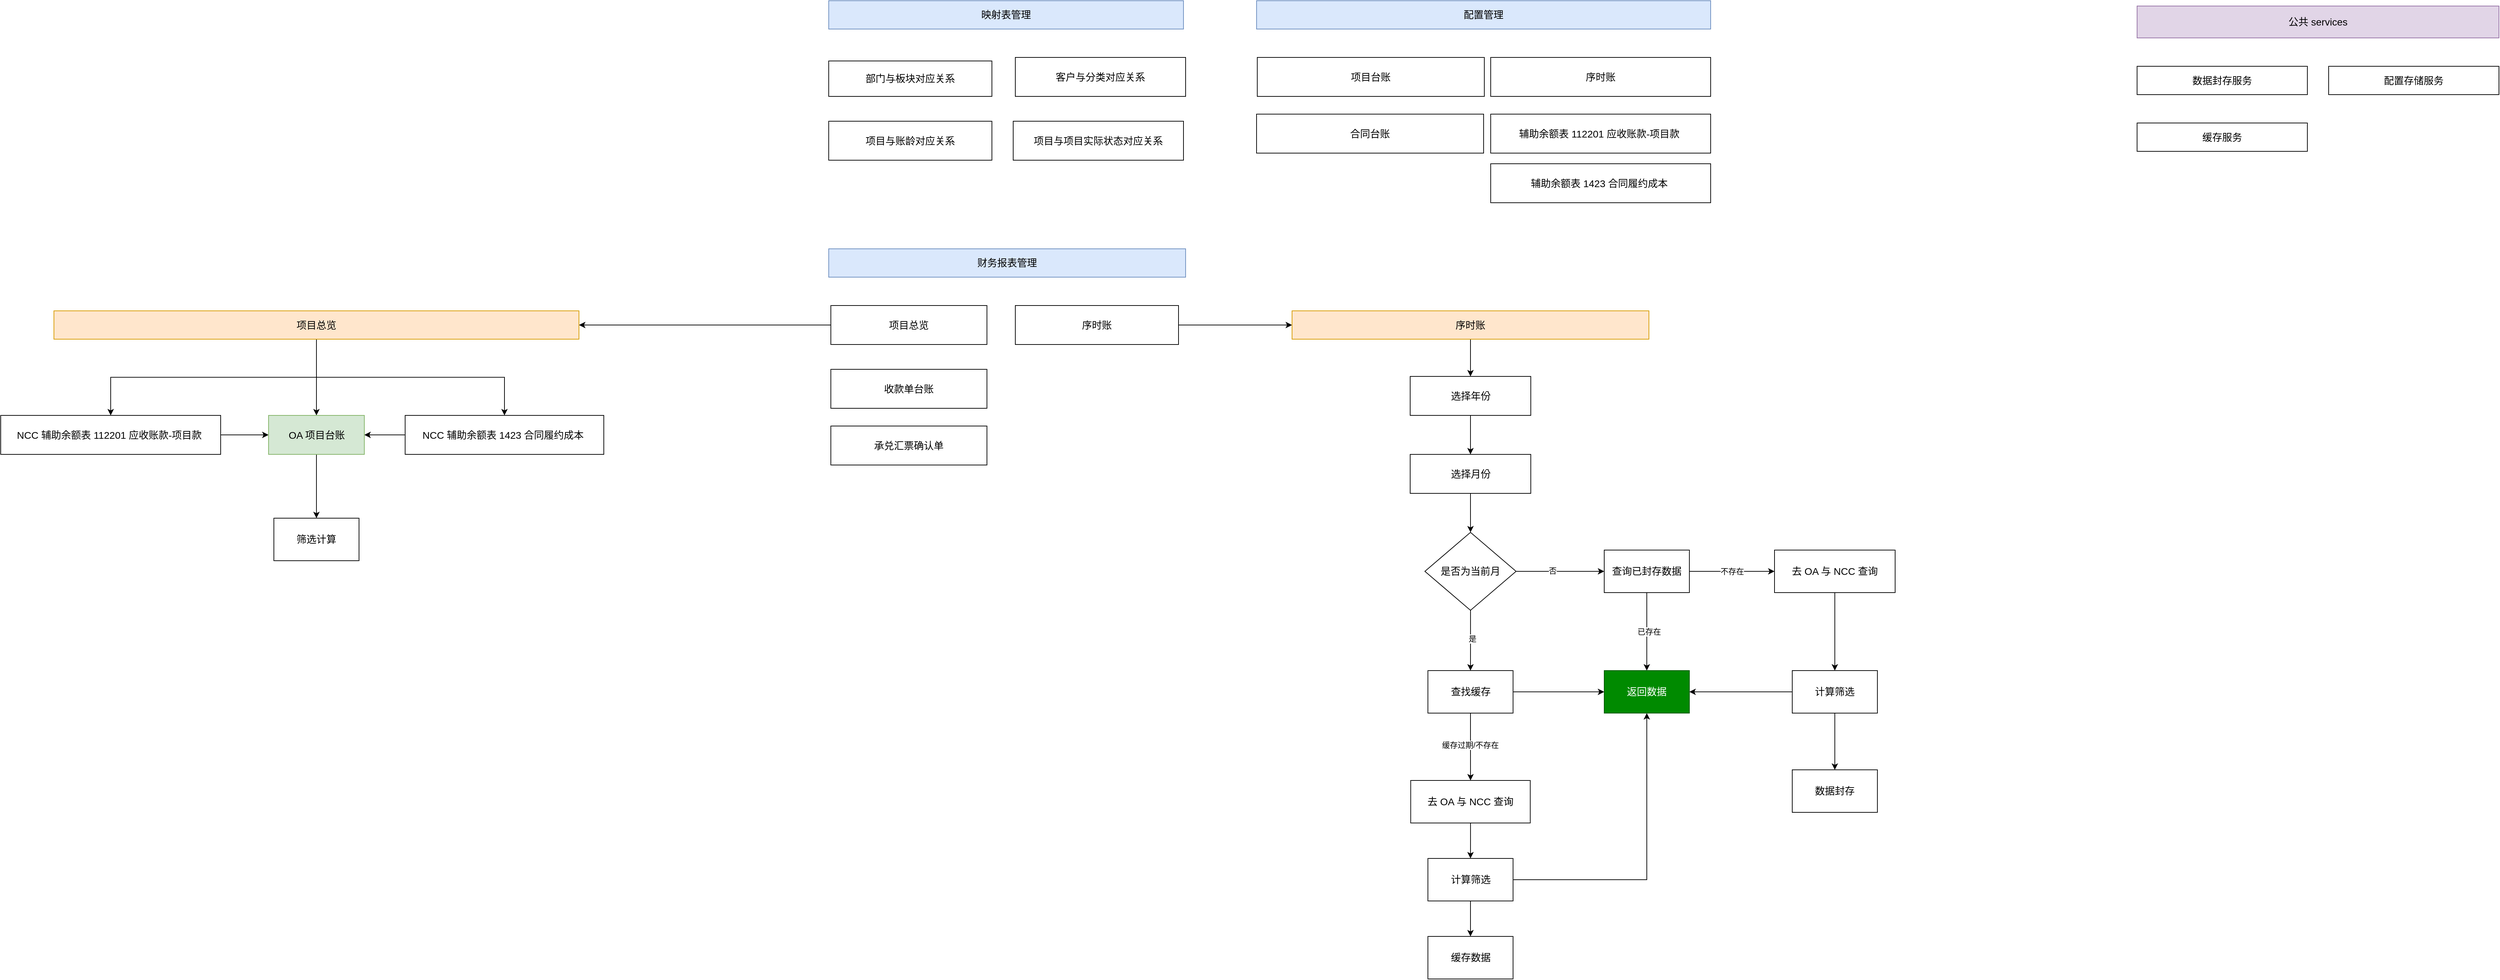 <mxfile version="21.5.2" type="github">
  <diagram name="第 1 页" id="1ec_RS1h40ruIxiW34ki">
    <mxGraphModel dx="3251" dy="2522" grid="1" gridSize="10" guides="1" tooltips="1" connect="1" arrows="1" fold="1" page="1" pageScale="1" pageWidth="827" pageHeight="1169" math="0" shadow="0">
      <root>
        <mxCell id="0" />
        <mxCell id="1" parent="0" />
        <mxCell id="uWsUh_MkO-yihfhjnB21-5" value="映射表管理" style="rounded=0;whiteSpace=wrap;html=1;fillColor=#dae8fc;strokeColor=#6c8ebf;fontSize=14;" vertex="1" parent="1">
          <mxGeometry x="637" y="-660" width="500" height="40" as="geometry" />
        </mxCell>
        <mxCell id="uWsUh_MkO-yihfhjnB21-6" value="财务报表管理" style="rounded=0;whiteSpace=wrap;html=1;fillColor=#dae8fc;strokeColor=#6c8ebf;fontSize=14;" vertex="1" parent="1">
          <mxGeometry x="637" y="-310" width="503" height="40" as="geometry" />
        </mxCell>
        <mxCell id="uWsUh_MkO-yihfhjnB21-8" value="部门与板块对应关系" style="rounded=0;whiteSpace=wrap;html=1;fontSize=14;" vertex="1" parent="1">
          <mxGeometry x="637" y="-575" width="230" height="50" as="geometry" />
        </mxCell>
        <mxCell id="uWsUh_MkO-yihfhjnB21-9" value="客户与分类对应关系" style="whiteSpace=wrap;html=1;rounded=0;fontSize=14;" vertex="1" parent="1">
          <mxGeometry x="900" y="-580" width="240" height="55" as="geometry" />
        </mxCell>
        <mxCell id="uWsUh_MkO-yihfhjnB21-22" value="" style="edgeStyle=orthogonalEdgeStyle;rounded=0;orthogonalLoop=1;jettySize=auto;html=1;fontSize=14;" edge="1" parent="1" source="uWsUh_MkO-yihfhjnB21-11" target="uWsUh_MkO-yihfhjnB21-21">
          <mxGeometry relative="1" as="geometry" />
        </mxCell>
        <mxCell id="uWsUh_MkO-yihfhjnB21-11" value="选择年份" style="whiteSpace=wrap;html=1;rounded=0;fontSize=14;" vertex="1" parent="1">
          <mxGeometry x="1456.5" y="-130" width="170" height="55" as="geometry" />
        </mxCell>
        <mxCell id="uWsUh_MkO-yihfhjnB21-12" value="承兑汇票确认单" style="whiteSpace=wrap;html=1;rounded=0;fontSize=14;" vertex="1" parent="1">
          <mxGeometry x="640" y="-60" width="220" height="55" as="geometry" />
        </mxCell>
        <mxCell id="uWsUh_MkO-yihfhjnB21-13" value="收款单台账" style="whiteSpace=wrap;html=1;rounded=0;fontSize=14;" vertex="1" parent="1">
          <mxGeometry x="640" y="-140" width="220" height="55" as="geometry" />
        </mxCell>
        <mxCell id="uWsUh_MkO-yihfhjnB21-52" style="edgeStyle=orthogonalEdgeStyle;rounded=0;orthogonalLoop=1;jettySize=auto;html=1;entryX=0;entryY=0.5;entryDx=0;entryDy=0;" edge="1" parent="1" source="uWsUh_MkO-yihfhjnB21-14" target="uWsUh_MkO-yihfhjnB21-19">
          <mxGeometry relative="1" as="geometry" />
        </mxCell>
        <mxCell id="uWsUh_MkO-yihfhjnB21-14" value="序时账" style="whiteSpace=wrap;html=1;rounded=0;fontSize=14;" vertex="1" parent="1">
          <mxGeometry x="900" y="-230" width="230" height="55" as="geometry" />
        </mxCell>
        <mxCell id="uWsUh_MkO-yihfhjnB21-83" style="edgeStyle=orthogonalEdgeStyle;rounded=0;orthogonalLoop=1;jettySize=auto;html=1;exitX=0;exitY=0.5;exitDx=0;exitDy=0;entryX=1;entryY=0.5;entryDx=0;entryDy=0;" edge="1" parent="1" source="uWsUh_MkO-yihfhjnB21-15" target="uWsUh_MkO-yihfhjnB21-60">
          <mxGeometry relative="1" as="geometry" />
        </mxCell>
        <mxCell id="uWsUh_MkO-yihfhjnB21-15" value="项目总览" style="whiteSpace=wrap;html=1;rounded=0;fontSize=14;" vertex="1" parent="1">
          <mxGeometry x="640" y="-230" width="220" height="55" as="geometry" />
        </mxCell>
        <mxCell id="uWsUh_MkO-yihfhjnB21-16" value="项目与项目实际状态对应关系" style="whiteSpace=wrap;html=1;rounded=0;fontSize=14;" vertex="1" parent="1">
          <mxGeometry x="897" y="-490" width="240" height="55" as="geometry" />
        </mxCell>
        <mxCell id="uWsUh_MkO-yihfhjnB21-17" value="项目与账龄对应关系" style="whiteSpace=wrap;html=1;rounded=0;fontSize=14;" vertex="1" parent="1">
          <mxGeometry x="637" y="-490" width="230" height="55" as="geometry" />
        </mxCell>
        <mxCell id="uWsUh_MkO-yihfhjnB21-20" style="edgeStyle=orthogonalEdgeStyle;rounded=0;orthogonalLoop=1;jettySize=auto;html=1;entryX=0.5;entryY=0;entryDx=0;entryDy=0;fontSize=14;" edge="1" parent="1" source="uWsUh_MkO-yihfhjnB21-19" target="uWsUh_MkO-yihfhjnB21-11">
          <mxGeometry relative="1" as="geometry" />
        </mxCell>
        <mxCell id="uWsUh_MkO-yihfhjnB21-19" value="序时账" style="rounded=0;whiteSpace=wrap;html=1;fillColor=#ffe6cc;strokeColor=#d79b00;fontSize=14;" vertex="1" parent="1">
          <mxGeometry x="1290" y="-222.5" width="503" height="40" as="geometry" />
        </mxCell>
        <mxCell id="uWsUh_MkO-yihfhjnB21-24" style="edgeStyle=orthogonalEdgeStyle;rounded=0;orthogonalLoop=1;jettySize=auto;html=1;fontSize=14;" edge="1" parent="1" source="uWsUh_MkO-yihfhjnB21-21" target="uWsUh_MkO-yihfhjnB21-23">
          <mxGeometry relative="1" as="geometry" />
        </mxCell>
        <mxCell id="uWsUh_MkO-yihfhjnB21-21" value="选择月份" style="whiteSpace=wrap;html=1;rounded=0;fontSize=14;" vertex="1" parent="1">
          <mxGeometry x="1456.5" y="-20" width="170" height="55" as="geometry" />
        </mxCell>
        <mxCell id="uWsUh_MkO-yihfhjnB21-26" value="" style="edgeStyle=orthogonalEdgeStyle;rounded=0;orthogonalLoop=1;jettySize=auto;html=1;" edge="1" parent="1" source="uWsUh_MkO-yihfhjnB21-23" target="uWsUh_MkO-yihfhjnB21-25">
          <mxGeometry relative="1" as="geometry" />
        </mxCell>
        <mxCell id="uWsUh_MkO-yihfhjnB21-27" value="否" style="edgeLabel;html=1;align=center;verticalAlign=middle;resizable=0;points=[];" vertex="1" connectable="0" parent="uWsUh_MkO-yihfhjnB21-26">
          <mxGeometry x="-0.187" y="1" relative="1" as="geometry">
            <mxPoint as="offset" />
          </mxGeometry>
        </mxCell>
        <mxCell id="uWsUh_MkO-yihfhjnB21-29" value="" style="edgeStyle=orthogonalEdgeStyle;rounded=0;orthogonalLoop=1;jettySize=auto;html=1;" edge="1" parent="1" source="uWsUh_MkO-yihfhjnB21-23" target="uWsUh_MkO-yihfhjnB21-28">
          <mxGeometry relative="1" as="geometry" />
        </mxCell>
        <mxCell id="uWsUh_MkO-yihfhjnB21-30" value="是" style="edgeLabel;html=1;align=center;verticalAlign=middle;resizable=0;points=[];" vertex="1" connectable="0" parent="uWsUh_MkO-yihfhjnB21-29">
          <mxGeometry x="-0.067" y="2" relative="1" as="geometry">
            <mxPoint as="offset" />
          </mxGeometry>
        </mxCell>
        <mxCell id="uWsUh_MkO-yihfhjnB21-23" value="是否为当前月" style="rhombus;whiteSpace=wrap;html=1;fontSize=14;" vertex="1" parent="1">
          <mxGeometry x="1477.25" y="90" width="128.5" height="110" as="geometry" />
        </mxCell>
        <mxCell id="uWsUh_MkO-yihfhjnB21-41" style="edgeStyle=orthogonalEdgeStyle;rounded=0;orthogonalLoop=1;jettySize=auto;html=1;entryX=0.5;entryY=0;entryDx=0;entryDy=0;" edge="1" parent="1" source="uWsUh_MkO-yihfhjnB21-25" target="uWsUh_MkO-yihfhjnB21-38">
          <mxGeometry relative="1" as="geometry" />
        </mxCell>
        <mxCell id="uWsUh_MkO-yihfhjnB21-42" value="已存在" style="edgeLabel;html=1;align=center;verticalAlign=middle;resizable=0;points=[];" vertex="1" connectable="0" parent="uWsUh_MkO-yihfhjnB21-41">
          <mxGeometry x="0.255" y="2" relative="1" as="geometry">
            <mxPoint x="1" y="-14" as="offset" />
          </mxGeometry>
        </mxCell>
        <mxCell id="uWsUh_MkO-yihfhjnB21-44" value="" style="edgeStyle=orthogonalEdgeStyle;rounded=0;orthogonalLoop=1;jettySize=auto;html=1;" edge="1" parent="1" source="uWsUh_MkO-yihfhjnB21-25" target="uWsUh_MkO-yihfhjnB21-43">
          <mxGeometry relative="1" as="geometry" />
        </mxCell>
        <mxCell id="uWsUh_MkO-yihfhjnB21-45" value="不存在" style="edgeLabel;html=1;align=center;verticalAlign=middle;resizable=0;points=[];" vertex="1" connectable="0" parent="uWsUh_MkO-yihfhjnB21-44">
          <mxGeometry x="-0.217" y="-4" relative="1" as="geometry">
            <mxPoint x="13" y="-4" as="offset" />
          </mxGeometry>
        </mxCell>
        <mxCell id="uWsUh_MkO-yihfhjnB21-25" value="查询已封存数据" style="whiteSpace=wrap;html=1;fontSize=14;" vertex="1" parent="1">
          <mxGeometry x="1730" y="115" width="120" height="60" as="geometry" />
        </mxCell>
        <mxCell id="uWsUh_MkO-yihfhjnB21-32" value="" style="edgeStyle=orthogonalEdgeStyle;rounded=0;orthogonalLoop=1;jettySize=auto;html=1;" edge="1" parent="1" source="uWsUh_MkO-yihfhjnB21-28" target="uWsUh_MkO-yihfhjnB21-31">
          <mxGeometry relative="1" as="geometry" />
        </mxCell>
        <mxCell id="uWsUh_MkO-yihfhjnB21-33" value="缓存过期/不存在" style="edgeLabel;html=1;align=center;verticalAlign=middle;resizable=0;points=[];" vertex="1" connectable="0" parent="uWsUh_MkO-yihfhjnB21-32">
          <mxGeometry x="-0.054" y="-1" relative="1" as="geometry">
            <mxPoint as="offset" />
          </mxGeometry>
        </mxCell>
        <mxCell id="uWsUh_MkO-yihfhjnB21-39" value="" style="edgeStyle=orthogonalEdgeStyle;rounded=0;orthogonalLoop=1;jettySize=auto;html=1;" edge="1" parent="1" source="uWsUh_MkO-yihfhjnB21-28" target="uWsUh_MkO-yihfhjnB21-38">
          <mxGeometry relative="1" as="geometry" />
        </mxCell>
        <mxCell id="uWsUh_MkO-yihfhjnB21-28" value="查找缓存" style="whiteSpace=wrap;html=1;fontSize=14;" vertex="1" parent="1">
          <mxGeometry x="1481.5" y="285" width="120" height="60" as="geometry" />
        </mxCell>
        <mxCell id="uWsUh_MkO-yihfhjnB21-35" value="" style="edgeStyle=orthogonalEdgeStyle;rounded=0;orthogonalLoop=1;jettySize=auto;html=1;" edge="1" parent="1" source="uWsUh_MkO-yihfhjnB21-31" target="uWsUh_MkO-yihfhjnB21-34">
          <mxGeometry relative="1" as="geometry" />
        </mxCell>
        <mxCell id="uWsUh_MkO-yihfhjnB21-31" value="去 OA 与 NCC 查询" style="whiteSpace=wrap;html=1;fontSize=14;" vertex="1" parent="1">
          <mxGeometry x="1457.25" y="440" width="168.5" height="60" as="geometry" />
        </mxCell>
        <mxCell id="uWsUh_MkO-yihfhjnB21-37" value="" style="edgeStyle=orthogonalEdgeStyle;rounded=0;orthogonalLoop=1;jettySize=auto;html=1;" edge="1" parent="1" source="uWsUh_MkO-yihfhjnB21-34" target="uWsUh_MkO-yihfhjnB21-36">
          <mxGeometry relative="1" as="geometry" />
        </mxCell>
        <mxCell id="uWsUh_MkO-yihfhjnB21-40" style="edgeStyle=orthogonalEdgeStyle;rounded=0;orthogonalLoop=1;jettySize=auto;html=1;entryX=0.5;entryY=1;entryDx=0;entryDy=0;" edge="1" parent="1" source="uWsUh_MkO-yihfhjnB21-34" target="uWsUh_MkO-yihfhjnB21-38">
          <mxGeometry relative="1" as="geometry" />
        </mxCell>
        <mxCell id="uWsUh_MkO-yihfhjnB21-34" value="计算筛选" style="whiteSpace=wrap;html=1;fontSize=14;" vertex="1" parent="1">
          <mxGeometry x="1481.5" y="550" width="120" height="60" as="geometry" />
        </mxCell>
        <mxCell id="uWsUh_MkO-yihfhjnB21-36" value="缓存数据" style="whiteSpace=wrap;html=1;fontSize=14;" vertex="1" parent="1">
          <mxGeometry x="1481.5" y="660" width="120" height="60" as="geometry" />
        </mxCell>
        <mxCell id="uWsUh_MkO-yihfhjnB21-38" value="返回数据" style="whiteSpace=wrap;html=1;fontSize=14;fillColor=#008a00;fontColor=#ffffff;strokeColor=#005700;" vertex="1" parent="1">
          <mxGeometry x="1730" y="285" width="120" height="60" as="geometry" />
        </mxCell>
        <mxCell id="uWsUh_MkO-yihfhjnB21-47" value="" style="edgeStyle=orthogonalEdgeStyle;rounded=0;orthogonalLoop=1;jettySize=auto;html=1;" edge="1" parent="1" source="uWsUh_MkO-yihfhjnB21-43" target="uWsUh_MkO-yihfhjnB21-46">
          <mxGeometry relative="1" as="geometry" />
        </mxCell>
        <mxCell id="uWsUh_MkO-yihfhjnB21-43" value="去 OA 与 NCC 查询" style="whiteSpace=wrap;html=1;fontSize=14;" vertex="1" parent="1">
          <mxGeometry x="1970" y="115" width="170" height="60" as="geometry" />
        </mxCell>
        <mxCell id="uWsUh_MkO-yihfhjnB21-48" style="edgeStyle=orthogonalEdgeStyle;rounded=0;orthogonalLoop=1;jettySize=auto;html=1;entryX=1;entryY=0.5;entryDx=0;entryDy=0;" edge="1" parent="1" source="uWsUh_MkO-yihfhjnB21-46" target="uWsUh_MkO-yihfhjnB21-38">
          <mxGeometry relative="1" as="geometry" />
        </mxCell>
        <mxCell id="uWsUh_MkO-yihfhjnB21-50" value="" style="edgeStyle=orthogonalEdgeStyle;rounded=0;orthogonalLoop=1;jettySize=auto;html=1;" edge="1" parent="1" source="uWsUh_MkO-yihfhjnB21-46" target="uWsUh_MkO-yihfhjnB21-49">
          <mxGeometry relative="1" as="geometry" />
        </mxCell>
        <mxCell id="uWsUh_MkO-yihfhjnB21-46" value="计算筛选" style="whiteSpace=wrap;html=1;fontSize=14;" vertex="1" parent="1">
          <mxGeometry x="1995" y="285" width="120" height="60" as="geometry" />
        </mxCell>
        <mxCell id="uWsUh_MkO-yihfhjnB21-49" value="数据封存" style="whiteSpace=wrap;html=1;fontSize=14;" vertex="1" parent="1">
          <mxGeometry x="1995" y="425" width="120" height="60" as="geometry" />
        </mxCell>
        <mxCell id="uWsUh_MkO-yihfhjnB21-55" value="公共 services" style="rounded=0;whiteSpace=wrap;html=1;fillColor=#e1d5e7;strokeColor=#9673a6;fontSize=14;" vertex="1" parent="1">
          <mxGeometry x="2481" y="-652.5" width="510" height="45" as="geometry" />
        </mxCell>
        <mxCell id="uWsUh_MkO-yihfhjnB21-56" value="数据封存服务" style="whiteSpace=wrap;html=1;rounded=0;fontSize=14;" vertex="1" parent="1">
          <mxGeometry x="2481" y="-567.5" width="240" height="40" as="geometry" />
        </mxCell>
        <mxCell id="uWsUh_MkO-yihfhjnB21-57" value="配置存储服务" style="whiteSpace=wrap;html=1;rounded=0;fontSize=14;" vertex="1" parent="1">
          <mxGeometry x="2751" y="-567.5" width="240" height="40" as="geometry" />
        </mxCell>
        <mxCell id="uWsUh_MkO-yihfhjnB21-58" value="缓存服务" style="whiteSpace=wrap;html=1;rounded=0;fontSize=14;" vertex="1" parent="1">
          <mxGeometry x="2481" y="-487.5" width="240" height="40" as="geometry" />
        </mxCell>
        <mxCell id="uWsUh_MkO-yihfhjnB21-70" style="edgeStyle=orthogonalEdgeStyle;rounded=0;orthogonalLoop=1;jettySize=auto;html=1;entryX=0.5;entryY=0;entryDx=0;entryDy=0;" edge="1" parent="1" source="uWsUh_MkO-yihfhjnB21-60" target="uWsUh_MkO-yihfhjnB21-68">
          <mxGeometry relative="1" as="geometry" />
        </mxCell>
        <mxCell id="uWsUh_MkO-yihfhjnB21-71" style="edgeStyle=orthogonalEdgeStyle;rounded=0;orthogonalLoop=1;jettySize=auto;html=1;exitX=0.5;exitY=1;exitDx=0;exitDy=0;entryX=0.5;entryY=0;entryDx=0;entryDy=0;" edge="1" parent="1" source="uWsUh_MkO-yihfhjnB21-60" target="uWsUh_MkO-yihfhjnB21-69">
          <mxGeometry relative="1" as="geometry" />
        </mxCell>
        <mxCell id="uWsUh_MkO-yihfhjnB21-73" style="edgeStyle=orthogonalEdgeStyle;rounded=0;orthogonalLoop=1;jettySize=auto;html=1;exitX=0.5;exitY=1;exitDx=0;exitDy=0;entryX=0.5;entryY=0;entryDx=0;entryDy=0;" edge="1" parent="1" source="uWsUh_MkO-yihfhjnB21-60" target="uWsUh_MkO-yihfhjnB21-72">
          <mxGeometry relative="1" as="geometry" />
        </mxCell>
        <mxCell id="uWsUh_MkO-yihfhjnB21-60" value="项目总览" style="rounded=0;whiteSpace=wrap;html=1;fillColor=#ffe6cc;strokeColor=#d79b00;fontSize=14;" vertex="1" parent="1">
          <mxGeometry x="-455" y="-222.5" width="740" height="40" as="geometry" />
        </mxCell>
        <mxCell id="uWsUh_MkO-yihfhjnB21-61" value="配置管理" style="rounded=0;whiteSpace=wrap;html=1;fillColor=#dae8fc;strokeColor=#6c8ebf;fontSize=14;" vertex="1" parent="1">
          <mxGeometry x="1240" y="-660" width="640" height="40" as="geometry" />
        </mxCell>
        <mxCell id="uWsUh_MkO-yihfhjnB21-62" value="项目台账" style="whiteSpace=wrap;html=1;rounded=0;fontSize=14;" vertex="1" parent="1">
          <mxGeometry x="1241" y="-580" width="320" height="55" as="geometry" />
        </mxCell>
        <mxCell id="uWsUh_MkO-yihfhjnB21-63" value="序时账" style="whiteSpace=wrap;html=1;rounded=0;fontSize=14;" vertex="1" parent="1">
          <mxGeometry x="1570" y="-580" width="310" height="55" as="geometry" />
        </mxCell>
        <mxCell id="uWsUh_MkO-yihfhjnB21-64" value="合同台账" style="whiteSpace=wrap;html=1;rounded=0;fontSize=14;" vertex="1" parent="1">
          <mxGeometry x="1240" y="-500" width="320" height="55" as="geometry" />
        </mxCell>
        <mxCell id="uWsUh_MkO-yihfhjnB21-65" value="辅助余额表&amp;nbsp;112201 应收账款-项目款&lt;span style=&quot;background-color: initial;&quot;&gt;&amp;nbsp;&lt;/span&gt;" style="whiteSpace=wrap;html=1;rounded=0;fontSize=14;" vertex="1" parent="1">
          <mxGeometry x="1570" y="-500" width="310" height="55" as="geometry" />
        </mxCell>
        <mxCell id="uWsUh_MkO-yihfhjnB21-67" value="辅助余额表&amp;nbsp;1423 合同履约成本&lt;span style=&quot;background-color: initial;&quot;&gt;&amp;nbsp;&lt;/span&gt;" style="whiteSpace=wrap;html=1;rounded=0;fontSize=14;" vertex="1" parent="1">
          <mxGeometry x="1570" y="-430" width="310" height="55" as="geometry" />
        </mxCell>
        <mxCell id="uWsUh_MkO-yihfhjnB21-79" style="edgeStyle=orthogonalEdgeStyle;rounded=0;orthogonalLoop=1;jettySize=auto;html=1;exitX=1;exitY=0.5;exitDx=0;exitDy=0;entryX=0;entryY=0.5;entryDx=0;entryDy=0;" edge="1" parent="1" source="uWsUh_MkO-yihfhjnB21-68" target="uWsUh_MkO-yihfhjnB21-72">
          <mxGeometry relative="1" as="geometry" />
        </mxCell>
        <mxCell id="uWsUh_MkO-yihfhjnB21-68" value="NCC 辅助余额表&amp;nbsp;112201 应收账款-项目款&lt;span style=&quot;background-color: initial;&quot;&gt;&amp;nbsp;&lt;/span&gt;" style="whiteSpace=wrap;html=1;rounded=0;fontSize=14;" vertex="1" parent="1">
          <mxGeometry x="-530" y="-75" width="310" height="55" as="geometry" />
        </mxCell>
        <mxCell id="uWsUh_MkO-yihfhjnB21-80" style="edgeStyle=orthogonalEdgeStyle;rounded=0;orthogonalLoop=1;jettySize=auto;html=1;exitX=0;exitY=0.5;exitDx=0;exitDy=0;entryX=1;entryY=0.5;entryDx=0;entryDy=0;" edge="1" parent="1" source="uWsUh_MkO-yihfhjnB21-69" target="uWsUh_MkO-yihfhjnB21-72">
          <mxGeometry relative="1" as="geometry" />
        </mxCell>
        <mxCell id="uWsUh_MkO-yihfhjnB21-69" value="NCC 辅助余额表&amp;nbsp;1423 合同履约成本&lt;span style=&quot;background-color: initial;&quot;&gt;&amp;nbsp;&lt;/span&gt;" style="whiteSpace=wrap;html=1;rounded=0;fontSize=14;" vertex="1" parent="1">
          <mxGeometry x="40" y="-75" width="280" height="55" as="geometry" />
        </mxCell>
        <mxCell id="uWsUh_MkO-yihfhjnB21-82" value="" style="edgeStyle=orthogonalEdgeStyle;rounded=0;orthogonalLoop=1;jettySize=auto;html=1;" edge="1" parent="1" source="uWsUh_MkO-yihfhjnB21-72" target="uWsUh_MkO-yihfhjnB21-81">
          <mxGeometry relative="1" as="geometry" />
        </mxCell>
        <mxCell id="uWsUh_MkO-yihfhjnB21-72" value="OA 项目台账" style="whiteSpace=wrap;html=1;rounded=0;fontSize=14;fillColor=#d5e8d4;strokeColor=#82b366;" vertex="1" parent="1">
          <mxGeometry x="-152.5" y="-75" width="135" height="55" as="geometry" />
        </mxCell>
        <mxCell id="uWsUh_MkO-yihfhjnB21-81" value="筛选计算" style="whiteSpace=wrap;html=1;fontSize=14;rounded=0;" vertex="1" parent="1">
          <mxGeometry x="-145" y="70" width="120" height="60" as="geometry" />
        </mxCell>
      </root>
    </mxGraphModel>
  </diagram>
</mxfile>
